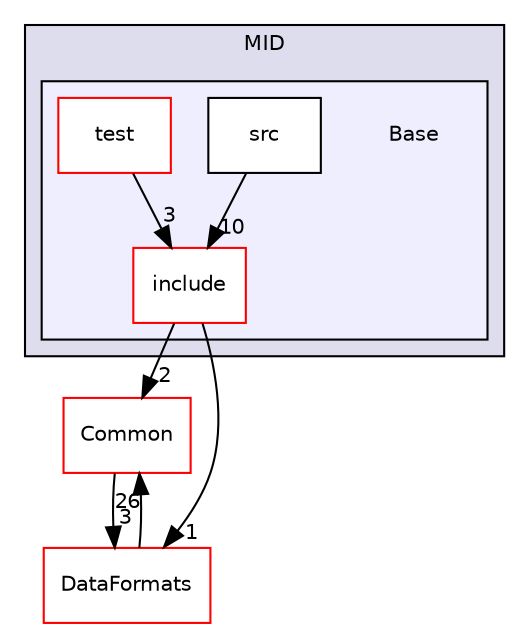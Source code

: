 digraph "/home/travis/build/AliceO2Group/AliceO2/Detectors/MUON/MID/Base" {
  bgcolor=transparent;
  compound=true
  node [ fontsize="10", fontname="Helvetica"];
  edge [ labelfontsize="10", labelfontname="Helvetica"];
  subgraph clusterdir_9e24c537087392bd208449d0b48c466c {
    graph [ bgcolor="#ddddee", pencolor="black", label="MID" fontname="Helvetica", fontsize="10", URL="dir_9e24c537087392bd208449d0b48c466c.html"]
  subgraph clusterdir_b5547b1068d53f0f904ee5a2a84992af {
    graph [ bgcolor="#eeeeff", pencolor="black", label="" URL="dir_b5547b1068d53f0f904ee5a2a84992af.html"];
    dir_b5547b1068d53f0f904ee5a2a84992af [shape=plaintext label="Base"];
    dir_489f40b36f28d316deaebf4fe902d76f [shape=box label="include" color="red" fillcolor="white" style="filled" URL="dir_489f40b36f28d316deaebf4fe902d76f.html"];
    dir_554d48a72df50006a7ae70f74df1311e [shape=box label="src" color="black" fillcolor="white" style="filled" URL="dir_554d48a72df50006a7ae70f74df1311e.html"];
    dir_32e49f0791d191b7d3ff38f062842c3d [shape=box label="test" color="red" fillcolor="white" style="filled" URL="dir_32e49f0791d191b7d3ff38f062842c3d.html"];
  }
  }
  dir_4ab6b4cc6a7edbff49100e9123df213f [shape=box label="Common" color="red" URL="dir_4ab6b4cc6a7edbff49100e9123df213f.html"];
  dir_2171f7ec022c5423887b07c69b2f5b48 [shape=box label="DataFormats" color="red" URL="dir_2171f7ec022c5423887b07c69b2f5b48.html"];
  dir_489f40b36f28d316deaebf4fe902d76f->dir_4ab6b4cc6a7edbff49100e9123df213f [headlabel="2", labeldistance=1.5 headhref="dir_000128_000016.html"];
  dir_489f40b36f28d316deaebf4fe902d76f->dir_2171f7ec022c5423887b07c69b2f5b48 [headlabel="1", labeldistance=1.5 headhref="dir_000128_000055.html"];
  dir_554d48a72df50006a7ae70f74df1311e->dir_489f40b36f28d316deaebf4fe902d76f [headlabel="10", labeldistance=1.5 headhref="dir_000340_000128.html"];
  dir_4ab6b4cc6a7edbff49100e9123df213f->dir_2171f7ec022c5423887b07c69b2f5b48 [headlabel="3", labeldistance=1.5 headhref="dir_000016_000055.html"];
  dir_32e49f0791d191b7d3ff38f062842c3d->dir_489f40b36f28d316deaebf4fe902d76f [headlabel="3", labeldistance=1.5 headhref="dir_000351_000128.html"];
  dir_2171f7ec022c5423887b07c69b2f5b48->dir_4ab6b4cc6a7edbff49100e9123df213f [headlabel="26", labeldistance=1.5 headhref="dir_000055_000016.html"];
}

